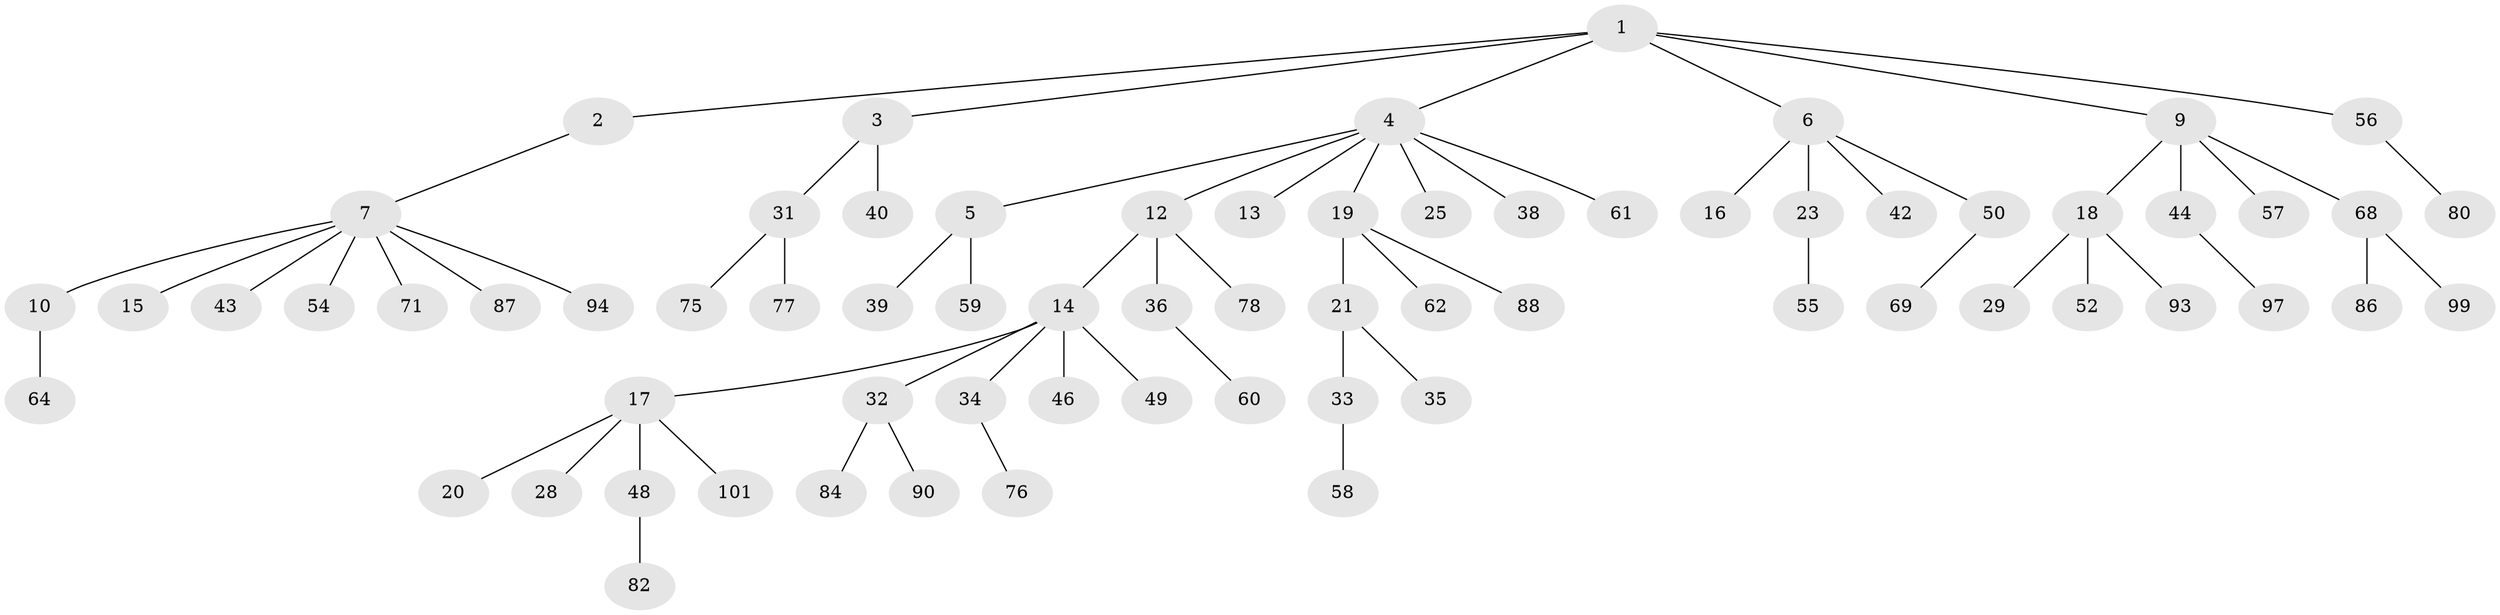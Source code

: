 // original degree distribution, {6: 0.029411764705882353, 3: 0.08823529411764706, 9: 0.00980392156862745, 4: 0.0784313725490196, 5: 0.029411764705882353, 1: 0.5392156862745098, 2: 0.22549019607843138}
// Generated by graph-tools (version 1.1) at 2025/11/02/27/25 16:11:26]
// undirected, 69 vertices, 68 edges
graph export_dot {
graph [start="1"]
  node [color=gray90,style=filled];
  1 [super="+30"];
  2 [super="+8"];
  3 [super="+11"];
  4 [super="+91"];
  5 [super="+79"];
  6 [super="+22"];
  7 [super="+37"];
  9 [super="+47"];
  10 [super="+24"];
  12 [super="+63"];
  13;
  14 [super="+26"];
  15 [super="+81"];
  16;
  17 [super="+67"];
  18 [super="+27"];
  19 [super="+53"];
  20;
  21;
  23 [super="+100"];
  25;
  28;
  29;
  31 [super="+98"];
  32 [super="+70"];
  33 [super="+95"];
  34;
  35 [super="+41"];
  36 [super="+92"];
  38 [super="+66"];
  39;
  40;
  42;
  43;
  44 [super="+45"];
  46 [super="+51"];
  48;
  49 [super="+65"];
  50 [super="+73"];
  52;
  54 [super="+89"];
  55;
  56;
  57;
  58;
  59 [super="+74"];
  60;
  61;
  62 [super="+96"];
  64;
  68 [super="+72"];
  69;
  71;
  75;
  76 [super="+83"];
  77;
  78;
  80 [super="+102"];
  82;
  84 [super="+85"];
  86;
  87;
  88;
  90;
  93;
  94;
  97;
  99;
  101;
  1 -- 2;
  1 -- 3;
  1 -- 4;
  1 -- 6;
  1 -- 9;
  1 -- 56;
  2 -- 7;
  3 -- 31;
  3 -- 40;
  4 -- 5;
  4 -- 12;
  4 -- 13;
  4 -- 19;
  4 -- 25;
  4 -- 38;
  4 -- 61;
  5 -- 39;
  5 -- 59;
  6 -- 16;
  6 -- 23;
  6 -- 50;
  6 -- 42;
  7 -- 10;
  7 -- 15;
  7 -- 43;
  7 -- 87;
  7 -- 54;
  7 -- 71;
  7 -- 94;
  9 -- 18;
  9 -- 44;
  9 -- 57;
  9 -- 68;
  10 -- 64;
  12 -- 14;
  12 -- 36;
  12 -- 78;
  14 -- 17;
  14 -- 46;
  14 -- 32;
  14 -- 49;
  14 -- 34;
  17 -- 20;
  17 -- 28;
  17 -- 48;
  17 -- 101;
  18 -- 29;
  18 -- 93;
  18 -- 52;
  19 -- 21;
  19 -- 62;
  19 -- 88;
  21 -- 33;
  21 -- 35;
  23 -- 55;
  31 -- 75;
  31 -- 77;
  32 -- 84;
  32 -- 90;
  33 -- 58;
  34 -- 76;
  36 -- 60;
  44 -- 97;
  48 -- 82;
  50 -- 69;
  56 -- 80;
  68 -- 99;
  68 -- 86;
}
